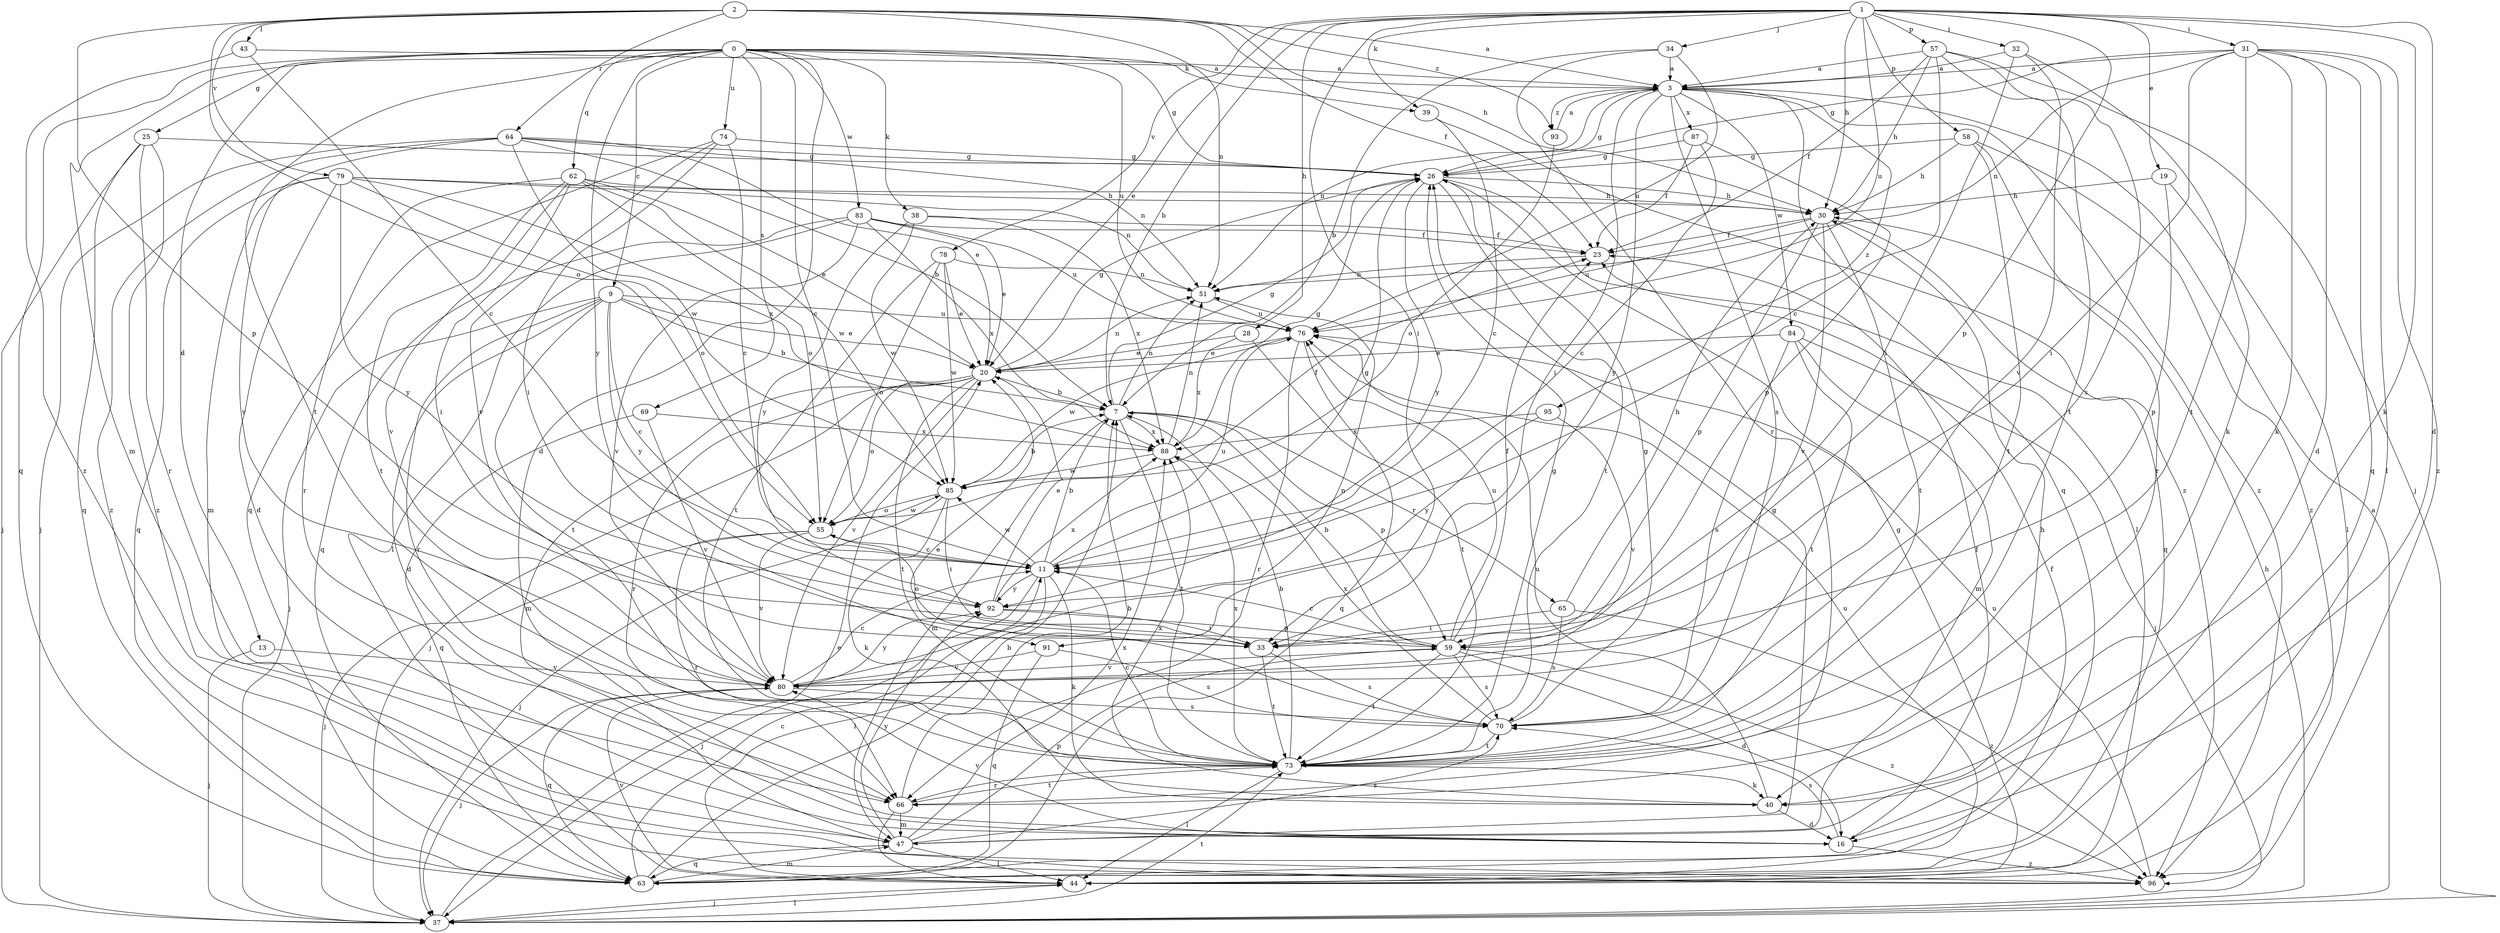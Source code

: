 strict digraph  {
0;
1;
2;
3;
7;
9;
11;
13;
16;
19;
20;
23;
25;
26;
28;
30;
31;
32;
33;
34;
37;
38;
39;
40;
43;
44;
47;
51;
55;
57;
58;
59;
62;
63;
64;
65;
66;
69;
70;
73;
74;
76;
78;
79;
80;
83;
84;
85;
87;
88;
91;
92;
93;
95;
96;
0 -> 3  [label=a];
0 -> 9  [label=c];
0 -> 11  [label=c];
0 -> 13  [label=d];
0 -> 16  [label=d];
0 -> 25  [label=g];
0 -> 26  [label=g];
0 -> 38  [label=k];
0 -> 39  [label=k];
0 -> 47  [label=m];
0 -> 62  [label=q];
0 -> 63  [label=q];
0 -> 69  [label=s];
0 -> 73  [label=t];
0 -> 74  [label=u];
0 -> 76  [label=u];
0 -> 83  [label=w];
0 -> 91  [label=y];
1 -> 7  [label=b];
1 -> 16  [label=d];
1 -> 19  [label=e];
1 -> 20  [label=e];
1 -> 28  [label=h];
1 -> 30  [label=h];
1 -> 31  [label=i];
1 -> 32  [label=i];
1 -> 33  [label=i];
1 -> 34  [label=j];
1 -> 39  [label=k];
1 -> 40  [label=k];
1 -> 57  [label=p];
1 -> 58  [label=p];
1 -> 59  [label=p];
1 -> 76  [label=u];
1 -> 78  [label=v];
2 -> 3  [label=a];
2 -> 23  [label=f];
2 -> 30  [label=h];
2 -> 43  [label=l];
2 -> 51  [label=n];
2 -> 55  [label=o];
2 -> 59  [label=p];
2 -> 64  [label=r];
2 -> 79  [label=v];
2 -> 93  [label=z];
3 -> 26  [label=g];
3 -> 33  [label=i];
3 -> 51  [label=n];
3 -> 63  [label=q];
3 -> 70  [label=s];
3 -> 84  [label=w];
3 -> 87  [label=x];
3 -> 91  [label=y];
3 -> 93  [label=z];
3 -> 95  [label=z];
3 -> 96  [label=z];
7 -> 26  [label=g];
7 -> 47  [label=m];
7 -> 51  [label=n];
7 -> 59  [label=p];
7 -> 65  [label=r];
7 -> 73  [label=t];
7 -> 88  [label=x];
9 -> 7  [label=b];
9 -> 11  [label=c];
9 -> 16  [label=d];
9 -> 20  [label=e];
9 -> 37  [label=j];
9 -> 66  [label=r];
9 -> 73  [label=t];
9 -> 76  [label=u];
9 -> 92  [label=y];
11 -> 7  [label=b];
11 -> 26  [label=g];
11 -> 37  [label=j];
11 -> 40  [label=k];
11 -> 44  [label=l];
11 -> 76  [label=u];
11 -> 85  [label=w];
11 -> 92  [label=y];
13 -> 37  [label=j];
13 -> 80  [label=v];
16 -> 23  [label=f];
16 -> 70  [label=s];
16 -> 80  [label=v];
16 -> 96  [label=z];
19 -> 30  [label=h];
19 -> 44  [label=l];
19 -> 59  [label=p];
20 -> 7  [label=b];
20 -> 26  [label=g];
20 -> 37  [label=j];
20 -> 47  [label=m];
20 -> 51  [label=n];
20 -> 55  [label=o];
20 -> 66  [label=r];
20 -> 73  [label=t];
20 -> 80  [label=v];
23 -> 51  [label=n];
25 -> 26  [label=g];
25 -> 37  [label=j];
25 -> 63  [label=q];
25 -> 66  [label=r];
25 -> 96  [label=z];
26 -> 30  [label=h];
26 -> 44  [label=l];
26 -> 73  [label=t];
26 -> 92  [label=y];
28 -> 20  [label=e];
28 -> 73  [label=t];
28 -> 88  [label=x];
30 -> 23  [label=f];
30 -> 59  [label=p];
30 -> 63  [label=q];
30 -> 73  [label=t];
30 -> 76  [label=u];
30 -> 80  [label=v];
31 -> 3  [label=a];
31 -> 16  [label=d];
31 -> 26  [label=g];
31 -> 33  [label=i];
31 -> 40  [label=k];
31 -> 44  [label=l];
31 -> 51  [label=n];
31 -> 63  [label=q];
31 -> 73  [label=t];
31 -> 96  [label=z];
32 -> 3  [label=a];
32 -> 33  [label=i];
32 -> 40  [label=k];
32 -> 80  [label=v];
33 -> 55  [label=o];
33 -> 70  [label=s];
33 -> 73  [label=t];
34 -> 3  [label=a];
34 -> 7  [label=b];
34 -> 66  [label=r];
34 -> 76  [label=u];
37 -> 3  [label=a];
37 -> 20  [label=e];
37 -> 30  [label=h];
37 -> 44  [label=l];
37 -> 73  [label=t];
38 -> 23  [label=f];
38 -> 85  [label=w];
38 -> 88  [label=x];
38 -> 92  [label=y];
39 -> 11  [label=c];
39 -> 96  [label=z];
40 -> 16  [label=d];
40 -> 76  [label=u];
40 -> 88  [label=x];
43 -> 3  [label=a];
43 -> 11  [label=c];
43 -> 96  [label=z];
44 -> 26  [label=g];
44 -> 37  [label=j];
44 -> 76  [label=u];
44 -> 80  [label=v];
47 -> 26  [label=g];
47 -> 30  [label=h];
47 -> 44  [label=l];
47 -> 59  [label=p];
47 -> 63  [label=q];
47 -> 70  [label=s];
47 -> 88  [label=x];
47 -> 92  [label=y];
51 -> 76  [label=u];
55 -> 11  [label=c];
55 -> 37  [label=j];
55 -> 66  [label=r];
55 -> 80  [label=v];
55 -> 85  [label=w];
57 -> 3  [label=a];
57 -> 11  [label=c];
57 -> 23  [label=f];
57 -> 30  [label=h];
57 -> 37  [label=j];
57 -> 70  [label=s];
57 -> 73  [label=t];
58 -> 26  [label=g];
58 -> 30  [label=h];
58 -> 66  [label=r];
58 -> 73  [label=t];
58 -> 96  [label=z];
59 -> 7  [label=b];
59 -> 11  [label=c];
59 -> 16  [label=d];
59 -> 23  [label=f];
59 -> 70  [label=s];
59 -> 73  [label=t];
59 -> 76  [label=u];
59 -> 80  [label=v];
59 -> 96  [label=z];
62 -> 20  [label=e];
62 -> 30  [label=h];
62 -> 33  [label=i];
62 -> 55  [label=o];
62 -> 66  [label=r];
62 -> 73  [label=t];
62 -> 80  [label=v];
62 -> 85  [label=w];
63 -> 7  [label=b];
63 -> 11  [label=c];
63 -> 23  [label=f];
63 -> 47  [label=m];
64 -> 7  [label=b];
64 -> 20  [label=e];
64 -> 26  [label=g];
64 -> 37  [label=j];
64 -> 51  [label=n];
64 -> 80  [label=v];
64 -> 85  [label=w];
64 -> 96  [label=z];
65 -> 30  [label=h];
65 -> 33  [label=i];
65 -> 70  [label=s];
65 -> 96  [label=z];
66 -> 7  [label=b];
66 -> 44  [label=l];
66 -> 47  [label=m];
66 -> 73  [label=t];
69 -> 63  [label=q];
69 -> 80  [label=v];
69 -> 88  [label=x];
70 -> 20  [label=e];
70 -> 26  [label=g];
70 -> 73  [label=t];
70 -> 88  [label=x];
73 -> 7  [label=b];
73 -> 11  [label=c];
73 -> 26  [label=g];
73 -> 40  [label=k];
73 -> 44  [label=l];
73 -> 66  [label=r];
73 -> 88  [label=x];
74 -> 11  [label=c];
74 -> 26  [label=g];
74 -> 33  [label=i];
74 -> 63  [label=q];
74 -> 80  [label=v];
76 -> 20  [label=e];
76 -> 63  [label=q];
76 -> 66  [label=r];
76 -> 85  [label=w];
78 -> 20  [label=e];
78 -> 51  [label=n];
78 -> 55  [label=o];
78 -> 73  [label=t];
78 -> 85  [label=w];
79 -> 16  [label=d];
79 -> 30  [label=h];
79 -> 47  [label=m];
79 -> 51  [label=n];
79 -> 55  [label=o];
79 -> 63  [label=q];
79 -> 88  [label=x];
79 -> 92  [label=y];
80 -> 11  [label=c];
80 -> 37  [label=j];
80 -> 51  [label=n];
80 -> 63  [label=q];
80 -> 70  [label=s];
80 -> 92  [label=y];
83 -> 20  [label=e];
83 -> 23  [label=f];
83 -> 44  [label=l];
83 -> 63  [label=q];
83 -> 76  [label=u];
83 -> 80  [label=v];
83 -> 88  [label=x];
84 -> 20  [label=e];
84 -> 37  [label=j];
84 -> 47  [label=m];
84 -> 70  [label=s];
84 -> 73  [label=t];
85 -> 7  [label=b];
85 -> 23  [label=f];
85 -> 33  [label=i];
85 -> 37  [label=j];
85 -> 40  [label=k];
85 -> 55  [label=o];
87 -> 11  [label=c];
87 -> 23  [label=f];
87 -> 26  [label=g];
87 -> 59  [label=p];
88 -> 26  [label=g];
88 -> 51  [label=n];
88 -> 85  [label=w];
91 -> 63  [label=q];
91 -> 70  [label=s];
91 -> 80  [label=v];
92 -> 20  [label=e];
92 -> 33  [label=i];
92 -> 59  [label=p];
92 -> 88  [label=x];
93 -> 3  [label=a];
93 -> 55  [label=o];
95 -> 80  [label=v];
95 -> 88  [label=x];
95 -> 92  [label=y];
96 -> 76  [label=u];
}
